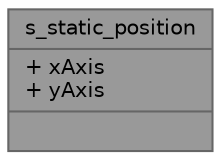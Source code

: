 digraph "s_static_position"
{
 // INTERACTIVE_SVG=YES
 // LATEX_PDF_SIZE
  bgcolor="transparent";
  edge [fontname=Helvetica,fontsize=10,labelfontname=Helvetica,labelfontsize=10];
  node [fontname=Helvetica,fontsize=10,shape=box,height=0.2,width=0.4];
  Node1 [shape=record,label="{s_static_position\n|+ xAxis\l+ yAxis\l|}",height=0.2,width=0.4,color="gray40", fillcolor="grey60", style="filled", fontcolor="black",tooltip=" "];
}
